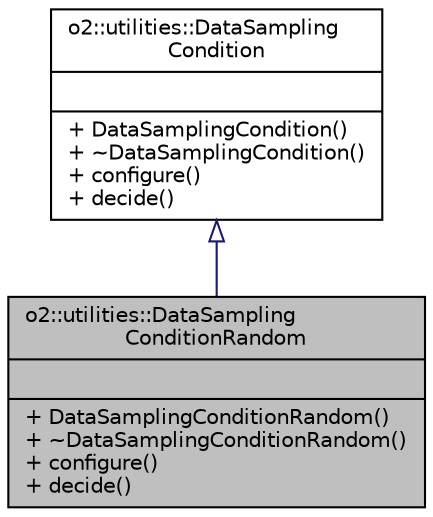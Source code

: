 digraph "o2::utilities::DataSamplingConditionRandom"
{
 // INTERACTIVE_SVG=YES
  bgcolor="transparent";
  edge [fontname="Helvetica",fontsize="10",labelfontname="Helvetica",labelfontsize="10"];
  node [fontname="Helvetica",fontsize="10",shape=record];
  Node0 [label="{o2::utilities::DataSampling\lConditionRandom\n||+ DataSamplingConditionRandom()\l+ ~DataSamplingConditionRandom()\l+ configure()\l+ decide()\l}",height=0.2,width=0.4,color="black", fillcolor="grey75", style="filled", fontcolor="black"];
  Node1 -> Node0 [dir="back",color="midnightblue",fontsize="10",style="solid",arrowtail="onormal",fontname="Helvetica"];
  Node1 [label="{o2::utilities::DataSampling\lCondition\n||+ DataSamplingCondition()\l+ ~DataSamplingCondition()\l+ configure()\l+ decide()\l}",height=0.2,width=0.4,color="black",URL="$d7/d6a/classo2_1_1utilities_1_1DataSamplingCondition.html",tooltip="A standardised data sampling condition, to decide if given data sample should be passed forward..."];
}
